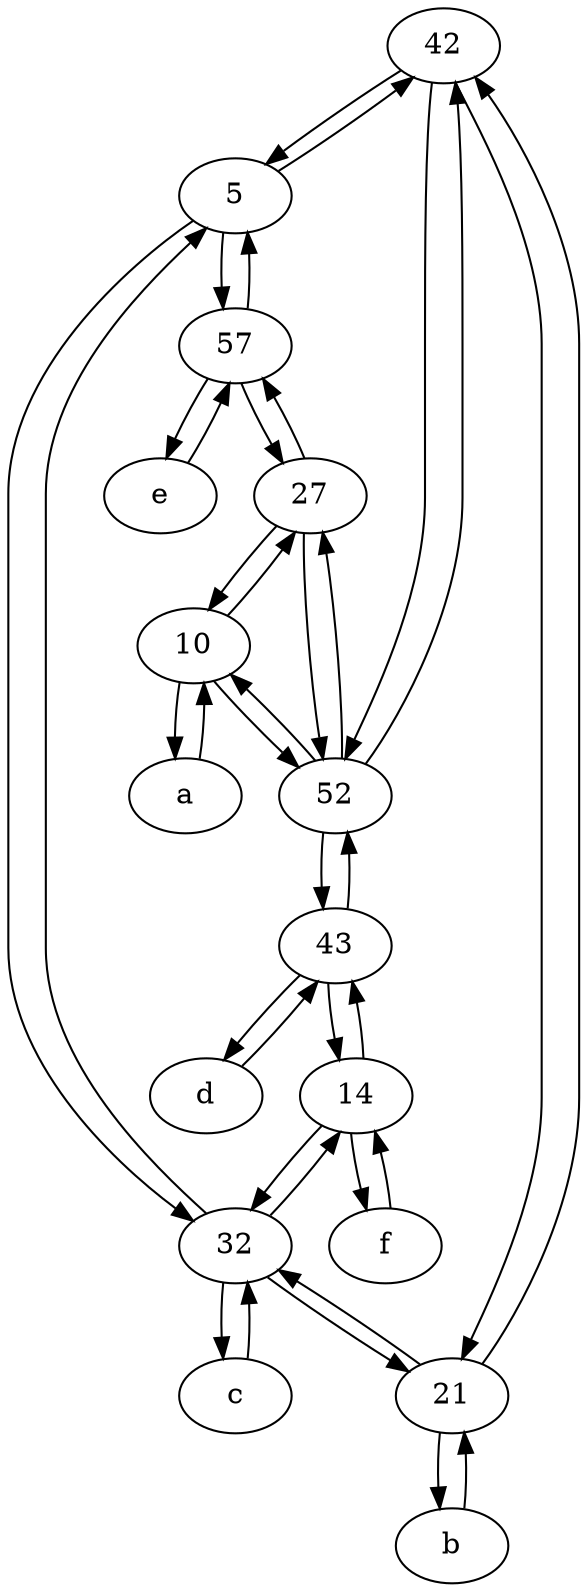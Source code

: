 digraph  {
	42;
	32;
	f [pos="15,45!"];
	10;
	43;
	d [pos="20,30!"];
	c [pos="20,10!"];
	5;
	27;
	52;
	57;
	b [pos="50,20!"];
	14;
	e [pos="30,50!"];
	21;
	a [pos="40,10!"];
	a -> 10;
	32 -> 14;
	c -> 32;
	42 -> 5;
	52 -> 27;
	32 -> 5;
	10 -> 52;
	21 -> 32;
	5 -> 42;
	21 -> 42;
	10 -> 27;
	14 -> 32;
	52 -> 43;
	27 -> 57;
	32 -> c;
	43 -> 14;
	57 -> 27;
	57 -> 5;
	43 -> 52;
	14 -> 43;
	32 -> 21;
	52 -> 42;
	27 -> 52;
	b -> 21;
	5 -> 57;
	52 -> 10;
	42 -> 52;
	e -> 57;
	5 -> 32;
	f -> 14;
	57 -> e;
	10 -> a;
	21 -> b;
	14 -> f;
	27 -> 10;
	d -> 43;
	43 -> d;
	42 -> 21;

	}